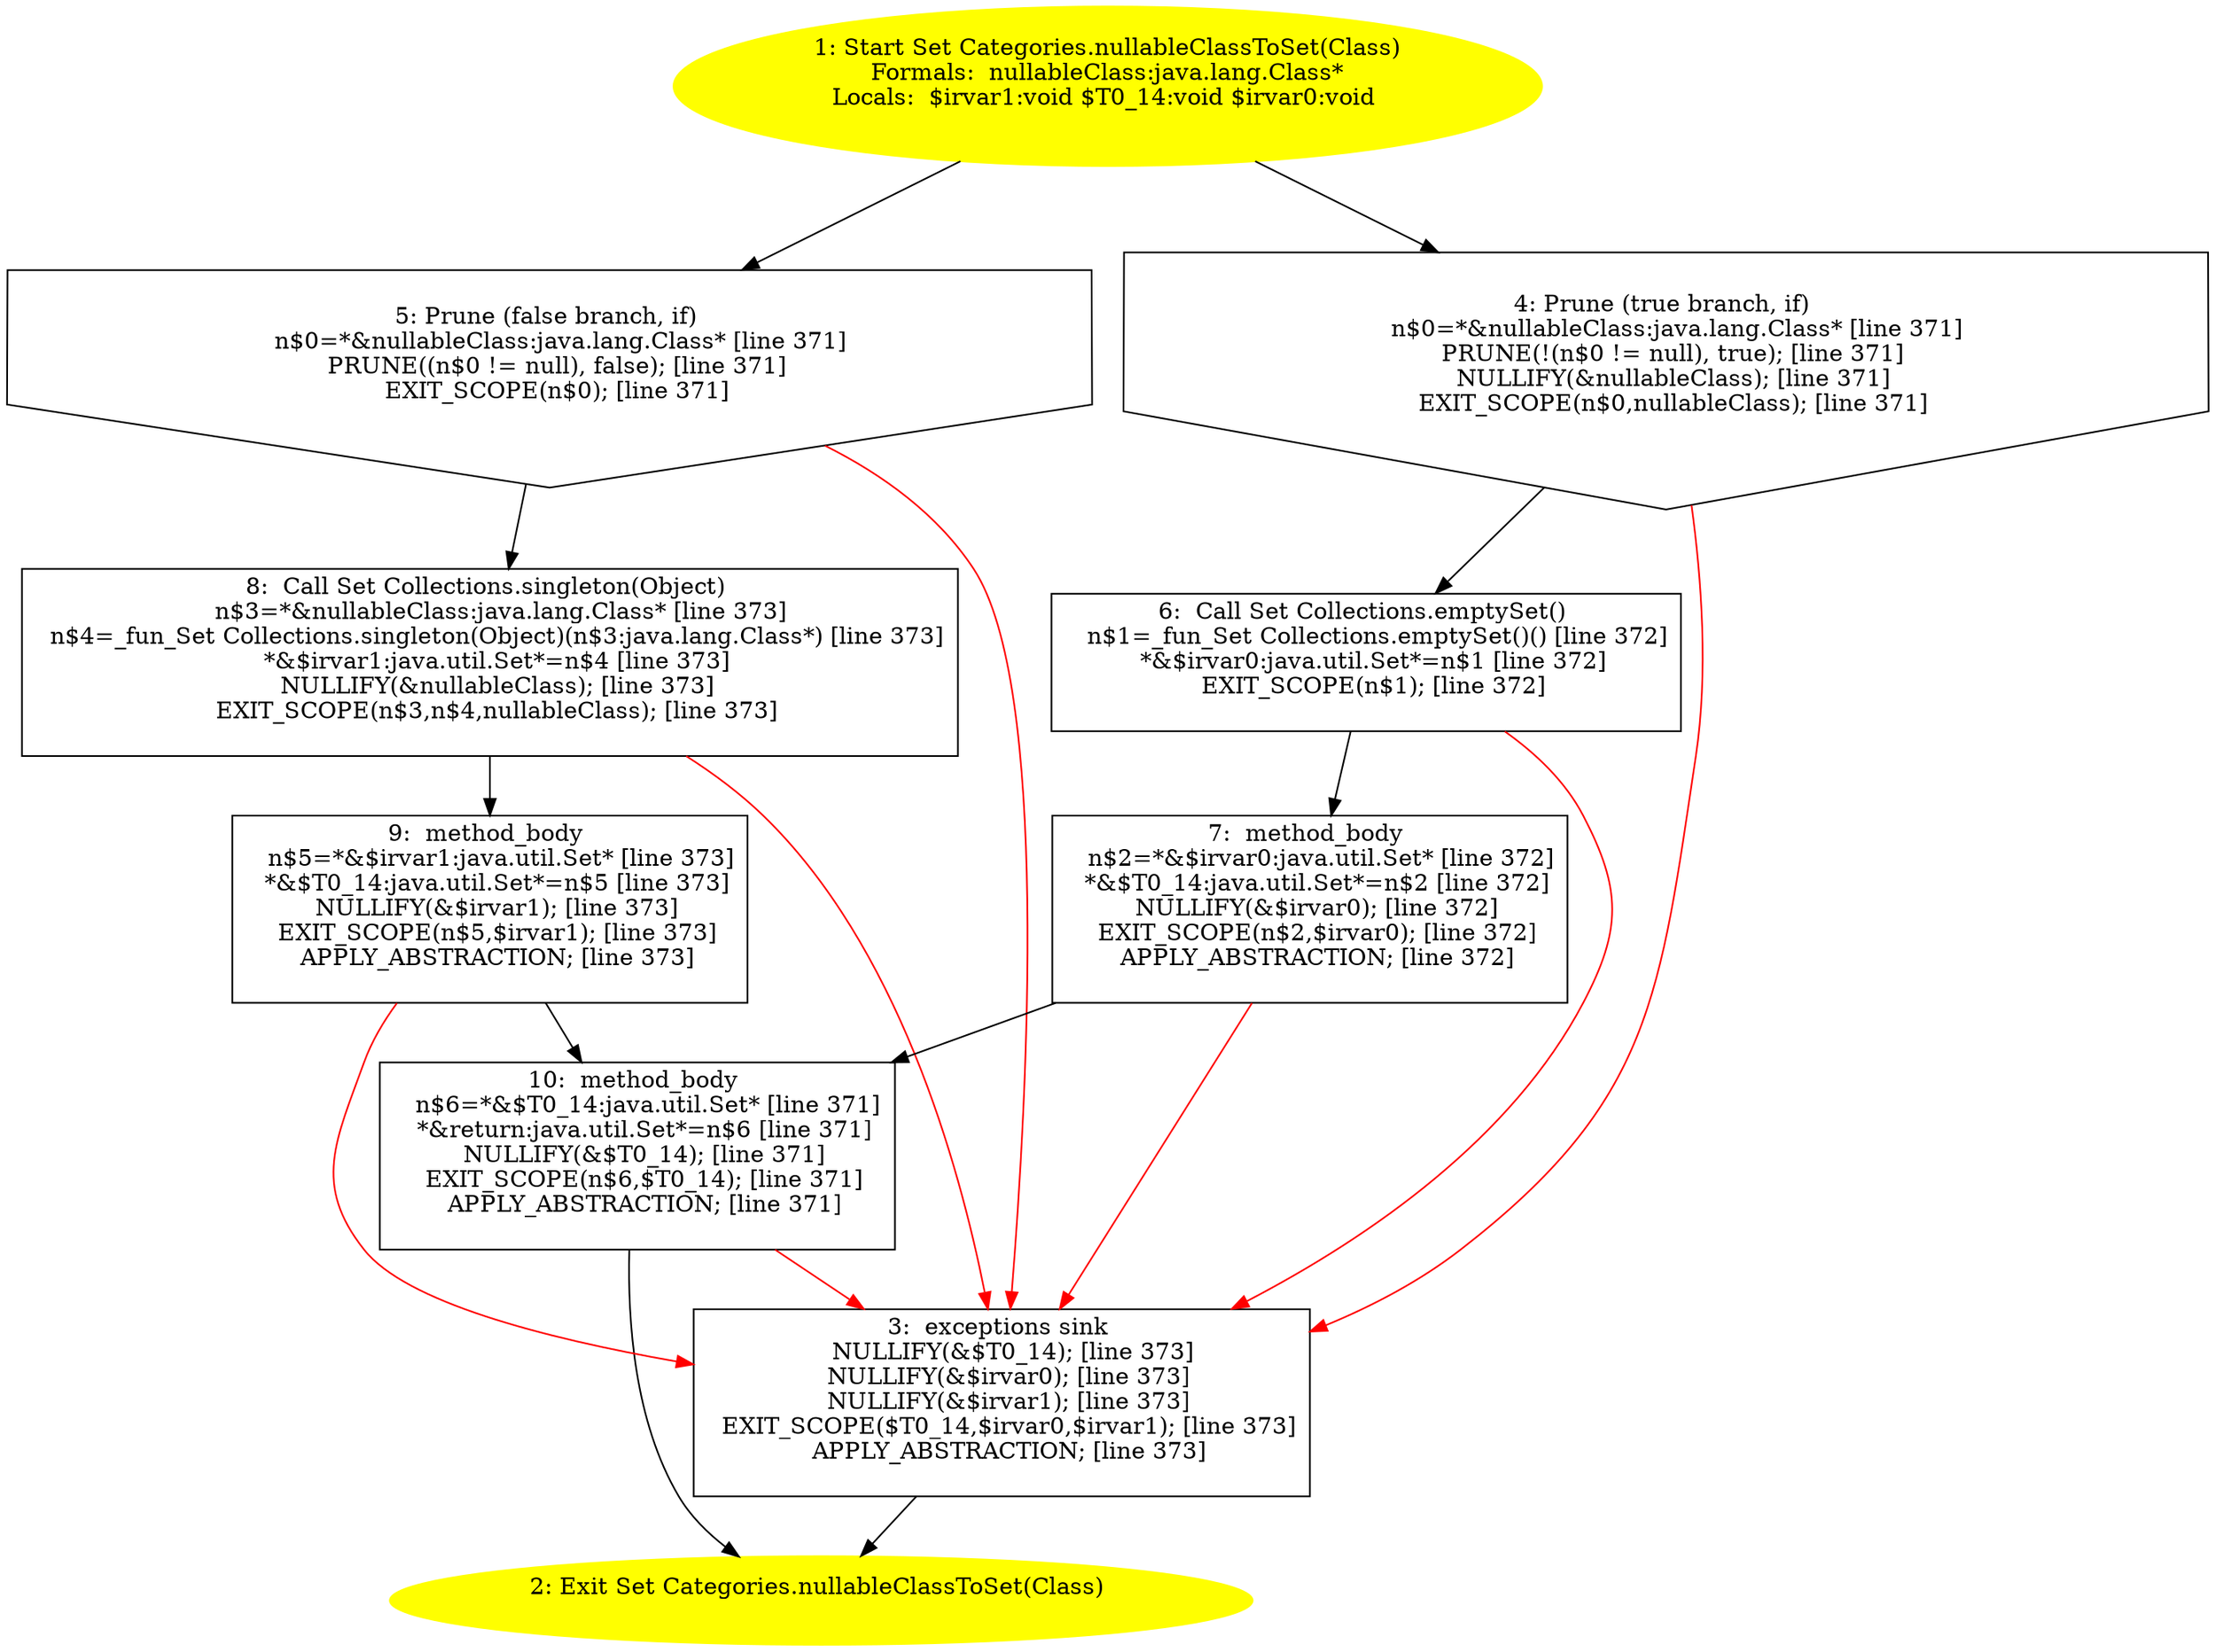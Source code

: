 /* @generated */
digraph cfg {
"org.junit.experimental.categories.Categories.nullableClassToSet(java.lang.Class):java.util.Set.9c733287d27bee4ea52f91e39e4cbca9_1" [label="1: Start Set Categories.nullableClassToSet(Class)\nFormals:  nullableClass:java.lang.Class*\nLocals:  $irvar1:void $T0_14:void $irvar0:void \n  " color=yellow style=filled]
	

	 "org.junit.experimental.categories.Categories.nullableClassToSet(java.lang.Class):java.util.Set.9c733287d27bee4ea52f91e39e4cbca9_1" -> "org.junit.experimental.categories.Categories.nullableClassToSet(java.lang.Class):java.util.Set.9c733287d27bee4ea52f91e39e4cbca9_4" ;
	 "org.junit.experimental.categories.Categories.nullableClassToSet(java.lang.Class):java.util.Set.9c733287d27bee4ea52f91e39e4cbca9_1" -> "org.junit.experimental.categories.Categories.nullableClassToSet(java.lang.Class):java.util.Set.9c733287d27bee4ea52f91e39e4cbca9_5" ;
"org.junit.experimental.categories.Categories.nullableClassToSet(java.lang.Class):java.util.Set.9c733287d27bee4ea52f91e39e4cbca9_2" [label="2: Exit Set Categories.nullableClassToSet(Class) \n  " color=yellow style=filled]
	

"org.junit.experimental.categories.Categories.nullableClassToSet(java.lang.Class):java.util.Set.9c733287d27bee4ea52f91e39e4cbca9_3" [label="3:  exceptions sink \n   NULLIFY(&$T0_14); [line 373]\n  NULLIFY(&$irvar0); [line 373]\n  NULLIFY(&$irvar1); [line 373]\n  EXIT_SCOPE($T0_14,$irvar0,$irvar1); [line 373]\n  APPLY_ABSTRACTION; [line 373]\n " shape="box"]
	

	 "org.junit.experimental.categories.Categories.nullableClassToSet(java.lang.Class):java.util.Set.9c733287d27bee4ea52f91e39e4cbca9_3" -> "org.junit.experimental.categories.Categories.nullableClassToSet(java.lang.Class):java.util.Set.9c733287d27bee4ea52f91e39e4cbca9_2" ;
"org.junit.experimental.categories.Categories.nullableClassToSet(java.lang.Class):java.util.Set.9c733287d27bee4ea52f91e39e4cbca9_4" [label="4: Prune (true branch, if) \n   n$0=*&nullableClass:java.lang.Class* [line 371]\n  PRUNE(!(n$0 != null), true); [line 371]\n  NULLIFY(&nullableClass); [line 371]\n  EXIT_SCOPE(n$0,nullableClass); [line 371]\n " shape="invhouse"]
	

	 "org.junit.experimental.categories.Categories.nullableClassToSet(java.lang.Class):java.util.Set.9c733287d27bee4ea52f91e39e4cbca9_4" -> "org.junit.experimental.categories.Categories.nullableClassToSet(java.lang.Class):java.util.Set.9c733287d27bee4ea52f91e39e4cbca9_6" ;
	 "org.junit.experimental.categories.Categories.nullableClassToSet(java.lang.Class):java.util.Set.9c733287d27bee4ea52f91e39e4cbca9_4" -> "org.junit.experimental.categories.Categories.nullableClassToSet(java.lang.Class):java.util.Set.9c733287d27bee4ea52f91e39e4cbca9_3" [color="red" ];
"org.junit.experimental.categories.Categories.nullableClassToSet(java.lang.Class):java.util.Set.9c733287d27bee4ea52f91e39e4cbca9_5" [label="5: Prune (false branch, if) \n   n$0=*&nullableClass:java.lang.Class* [line 371]\n  PRUNE((n$0 != null), false); [line 371]\n  EXIT_SCOPE(n$0); [line 371]\n " shape="invhouse"]
	

	 "org.junit.experimental.categories.Categories.nullableClassToSet(java.lang.Class):java.util.Set.9c733287d27bee4ea52f91e39e4cbca9_5" -> "org.junit.experimental.categories.Categories.nullableClassToSet(java.lang.Class):java.util.Set.9c733287d27bee4ea52f91e39e4cbca9_8" ;
	 "org.junit.experimental.categories.Categories.nullableClassToSet(java.lang.Class):java.util.Set.9c733287d27bee4ea52f91e39e4cbca9_5" -> "org.junit.experimental.categories.Categories.nullableClassToSet(java.lang.Class):java.util.Set.9c733287d27bee4ea52f91e39e4cbca9_3" [color="red" ];
"org.junit.experimental.categories.Categories.nullableClassToSet(java.lang.Class):java.util.Set.9c733287d27bee4ea52f91e39e4cbca9_6" [label="6:  Call Set Collections.emptySet() \n   n$1=_fun_Set Collections.emptySet()() [line 372]\n  *&$irvar0:java.util.Set*=n$1 [line 372]\n  EXIT_SCOPE(n$1); [line 372]\n " shape="box"]
	

	 "org.junit.experimental.categories.Categories.nullableClassToSet(java.lang.Class):java.util.Set.9c733287d27bee4ea52f91e39e4cbca9_6" -> "org.junit.experimental.categories.Categories.nullableClassToSet(java.lang.Class):java.util.Set.9c733287d27bee4ea52f91e39e4cbca9_7" ;
	 "org.junit.experimental.categories.Categories.nullableClassToSet(java.lang.Class):java.util.Set.9c733287d27bee4ea52f91e39e4cbca9_6" -> "org.junit.experimental.categories.Categories.nullableClassToSet(java.lang.Class):java.util.Set.9c733287d27bee4ea52f91e39e4cbca9_3" [color="red" ];
"org.junit.experimental.categories.Categories.nullableClassToSet(java.lang.Class):java.util.Set.9c733287d27bee4ea52f91e39e4cbca9_7" [label="7:  method_body \n   n$2=*&$irvar0:java.util.Set* [line 372]\n  *&$T0_14:java.util.Set*=n$2 [line 372]\n  NULLIFY(&$irvar0); [line 372]\n  EXIT_SCOPE(n$2,$irvar0); [line 372]\n  APPLY_ABSTRACTION; [line 372]\n " shape="box"]
	

	 "org.junit.experimental.categories.Categories.nullableClassToSet(java.lang.Class):java.util.Set.9c733287d27bee4ea52f91e39e4cbca9_7" -> "org.junit.experimental.categories.Categories.nullableClassToSet(java.lang.Class):java.util.Set.9c733287d27bee4ea52f91e39e4cbca9_10" ;
	 "org.junit.experimental.categories.Categories.nullableClassToSet(java.lang.Class):java.util.Set.9c733287d27bee4ea52f91e39e4cbca9_7" -> "org.junit.experimental.categories.Categories.nullableClassToSet(java.lang.Class):java.util.Set.9c733287d27bee4ea52f91e39e4cbca9_3" [color="red" ];
"org.junit.experimental.categories.Categories.nullableClassToSet(java.lang.Class):java.util.Set.9c733287d27bee4ea52f91e39e4cbca9_8" [label="8:  Call Set Collections.singleton(Object) \n   n$3=*&nullableClass:java.lang.Class* [line 373]\n  n$4=_fun_Set Collections.singleton(Object)(n$3:java.lang.Class*) [line 373]\n  *&$irvar1:java.util.Set*=n$4 [line 373]\n  NULLIFY(&nullableClass); [line 373]\n  EXIT_SCOPE(n$3,n$4,nullableClass); [line 373]\n " shape="box"]
	

	 "org.junit.experimental.categories.Categories.nullableClassToSet(java.lang.Class):java.util.Set.9c733287d27bee4ea52f91e39e4cbca9_8" -> "org.junit.experimental.categories.Categories.nullableClassToSet(java.lang.Class):java.util.Set.9c733287d27bee4ea52f91e39e4cbca9_9" ;
	 "org.junit.experimental.categories.Categories.nullableClassToSet(java.lang.Class):java.util.Set.9c733287d27bee4ea52f91e39e4cbca9_8" -> "org.junit.experimental.categories.Categories.nullableClassToSet(java.lang.Class):java.util.Set.9c733287d27bee4ea52f91e39e4cbca9_3" [color="red" ];
"org.junit.experimental.categories.Categories.nullableClassToSet(java.lang.Class):java.util.Set.9c733287d27bee4ea52f91e39e4cbca9_9" [label="9:  method_body \n   n$5=*&$irvar1:java.util.Set* [line 373]\n  *&$T0_14:java.util.Set*=n$5 [line 373]\n  NULLIFY(&$irvar1); [line 373]\n  EXIT_SCOPE(n$5,$irvar1); [line 373]\n  APPLY_ABSTRACTION; [line 373]\n " shape="box"]
	

	 "org.junit.experimental.categories.Categories.nullableClassToSet(java.lang.Class):java.util.Set.9c733287d27bee4ea52f91e39e4cbca9_9" -> "org.junit.experimental.categories.Categories.nullableClassToSet(java.lang.Class):java.util.Set.9c733287d27bee4ea52f91e39e4cbca9_10" ;
	 "org.junit.experimental.categories.Categories.nullableClassToSet(java.lang.Class):java.util.Set.9c733287d27bee4ea52f91e39e4cbca9_9" -> "org.junit.experimental.categories.Categories.nullableClassToSet(java.lang.Class):java.util.Set.9c733287d27bee4ea52f91e39e4cbca9_3" [color="red" ];
"org.junit.experimental.categories.Categories.nullableClassToSet(java.lang.Class):java.util.Set.9c733287d27bee4ea52f91e39e4cbca9_10" [label="10:  method_body \n   n$6=*&$T0_14:java.util.Set* [line 371]\n  *&return:java.util.Set*=n$6 [line 371]\n  NULLIFY(&$T0_14); [line 371]\n  EXIT_SCOPE(n$6,$T0_14); [line 371]\n  APPLY_ABSTRACTION; [line 371]\n " shape="box"]
	

	 "org.junit.experimental.categories.Categories.nullableClassToSet(java.lang.Class):java.util.Set.9c733287d27bee4ea52f91e39e4cbca9_10" -> "org.junit.experimental.categories.Categories.nullableClassToSet(java.lang.Class):java.util.Set.9c733287d27bee4ea52f91e39e4cbca9_2" ;
	 "org.junit.experimental.categories.Categories.nullableClassToSet(java.lang.Class):java.util.Set.9c733287d27bee4ea52f91e39e4cbca9_10" -> "org.junit.experimental.categories.Categories.nullableClassToSet(java.lang.Class):java.util.Set.9c733287d27bee4ea52f91e39e4cbca9_3" [color="red" ];
}

